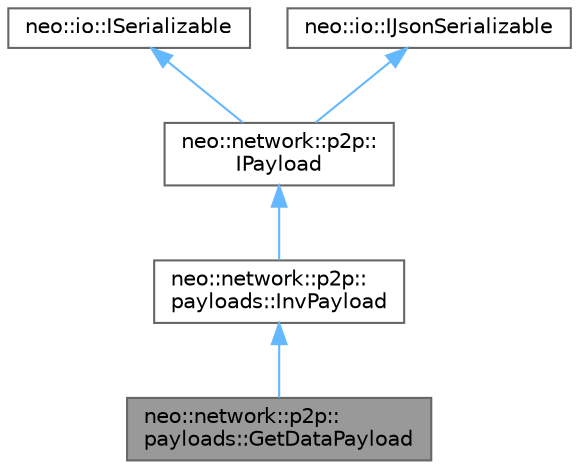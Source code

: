 digraph "neo::network::p2p::payloads::GetDataPayload"
{
 // LATEX_PDF_SIZE
  bgcolor="transparent";
  edge [fontname=Helvetica,fontsize=10,labelfontname=Helvetica,labelfontsize=10];
  node [fontname=Helvetica,fontsize=10,shape=box,height=0.2,width=0.4];
  Node1 [id="Node000001",label="neo::network::p2p::\lpayloads::GetDataPayload",height=0.2,width=0.4,color="gray40", fillcolor="grey60", style="filled", fontcolor="black",tooltip="Represents a getdata message payload."];
  Node2 -> Node1 [id="edge5_Node000001_Node000002",dir="back",color="steelblue1",style="solid",tooltip=" "];
  Node2 [id="Node000002",label="neo::network::p2p::\lpayloads::InvPayload",height=0.2,width=0.4,color="gray40", fillcolor="white", style="filled",URL="$classneo_1_1network_1_1p2p_1_1payloads_1_1_inv_payload.html",tooltip="Represents an inv message payload."];
  Node3 -> Node2 [id="edge6_Node000002_Node000003",dir="back",color="steelblue1",style="solid",tooltip=" "];
  Node3 [id="Node000003",label="neo::network::p2p::\lIPayload",height=0.2,width=0.4,color="gray40", fillcolor="white", style="filled",URL="$classneo_1_1network_1_1p2p_1_1_i_payload.html",tooltip="Interface for message payloads."];
  Node4 -> Node3 [id="edge7_Node000003_Node000004",dir="back",color="steelblue1",style="solid",tooltip=" "];
  Node4 [id="Node000004",label="neo::io::ISerializable",height=0.2,width=0.4,color="gray40", fillcolor="white", style="filled",URL="$classneo_1_1io_1_1_i_serializable.html",tooltip="Interface for objects that can be serialized/deserialized."];
  Node5 -> Node3 [id="edge8_Node000003_Node000005",dir="back",color="steelblue1",style="solid",tooltip=" "];
  Node5 [id="Node000005",label="neo::io::IJsonSerializable",height=0.2,width=0.4,color="gray40", fillcolor="white", style="filled",URL="$classneo_1_1io_1_1_i_json_serializable.html",tooltip="Interface for objects that can be serialized/deserialized to/from JSON."];
}

